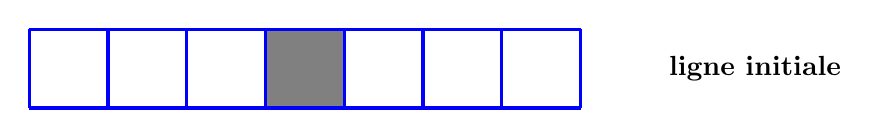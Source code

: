 \begin{tikzpicture}

% Automate

% [0, 0, 1, 0, 1] devient [0, 0, 1, 1, 1]

\fill[black!50] (3,0) rectangle ++(1,1);
\draw[blue,very thick] (0,0) grid ++(7,1);
\node[black,right] at (8,0.5) {\bf ligne initiale};




\end{tikzpicture}